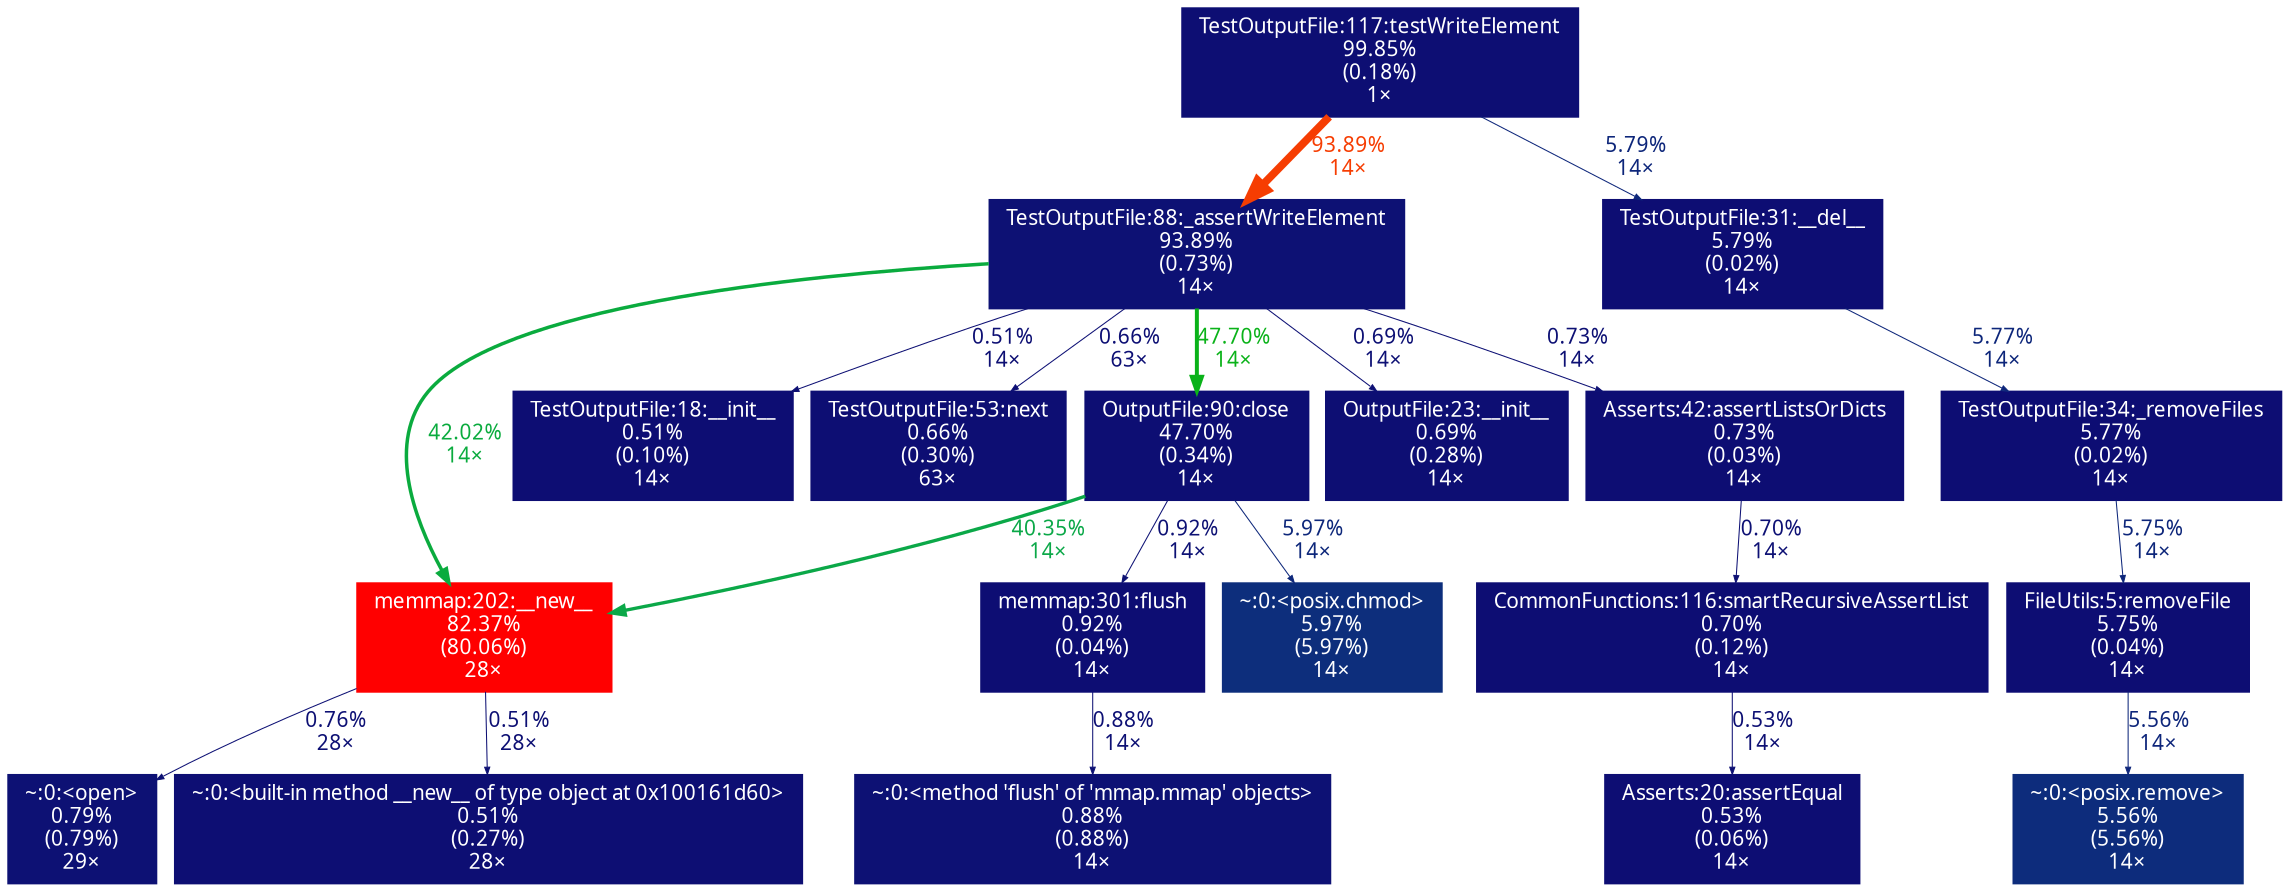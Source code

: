 digraph {
	graph [fontname=vera, nodesep=0.125, ranksep=0.25];
	node [fontcolor=white, fontname=vera, height=0, shape=box, style=filled, width=0];
	edge [fontname=vera];
	3 [color="#ff0000", fontcolor="#ffffff", fontsize="10.00", label="memmap:202:__new__\n82.37%\n(80.06%)\n28×", tooltip="/Users/sveinugu/miniconda2/lib/python2.7/site-packages/numpy/core/memmap.py"];
	3 -> 34 [arrowsize="0.35", color="#0d1074", fontcolor="#0d1074", fontsize="10.00", label="0.76%\n28×", labeldistance="0.50", penwidth="0.50"];
	3 -> 62 [arrowsize="0.35", color="#0d0f73", fontcolor="#0d0f73", fontsize="10.00", label="0.51%\n28×", labeldistance="0.50", penwidth="0.50"];
	4 [color="#0d0d73", fontcolor="#ffffff", fontsize="10.00", label="FileUtils:5:removeFile\n5.75%\n(0.04%)\n14×", tooltip="/Users/sveinugu/PycharmProjects/gtrackcore/gtrackcore/test/common/FileUtils.py"];
	4 -> 106 [arrowsize="0.35", color="#0d257a", fontcolor="#0d257a", fontsize="10.00", label="5.56%\n14×", labeldistance="0.50", penwidth="0.50"];
	5 [color="#0d0d73", fontcolor="#ffffff", fontsize="10.00", label="TestOutputFile:34:_removeFiles\n5.77%\n(0.02%)\n14×", tooltip="/Users/sveinugu/PycharmProjects/gtrackcore/gtrackcore/test/memmap/TestOutputFile.py"];
	5 -> 4 [arrowsize="0.35", color="#0d267a", fontcolor="#0d267a", fontsize="10.00", label="5.75%\n14×", labeldistance="0.50", penwidth="0.50"];
	15 [color="#0d0d73", fontcolor="#ffffff", fontsize="10.00", label="TestOutputFile:18:__init__\n0.51%\n(0.10%)\n14×", tooltip="/Users/sveinugu/PycharmProjects/gtrackcore/gtrackcore/test/memmap/TestOutputFile.py"];
	16 [color="#0d0d73", fontcolor="#ffffff", fontsize="10.00", label="Asserts:20:assertEqual\n0.53%\n(0.06%)\n14×", tooltip="/Users/sveinugu/PycharmProjects/gtrackcore/gtrackcore/test/common/Asserts.py"];
	17 [color="#0d0d73", fontcolor="#ffffff", fontsize="10.00", label="CommonFunctions:116:smartRecursiveAssertList\n0.70%\n(0.12%)\n14×", tooltip="/Users/sveinugu/PycharmProjects/gtrackcore/gtrackcore/util/CommonFunctions.py"];
	17 -> 16 [arrowsize="0.35", color="#0d0f73", fontcolor="#0d0f73", fontsize="10.00", label="0.53%\n14×", labeldistance="0.50", penwidth="0.50"];
	28 [color="#0d0e73", fontcolor="#ffffff", fontsize="10.00", label="TestOutputFile:53:next\n0.66%\n(0.30%)\n63×", tooltip="/Users/sveinugu/PycharmProjects/gtrackcore/gtrackcore/test/memmap/TestOutputFile.py"];
	34 [color="#0d1174", fontcolor="#ffffff", fontsize="10.00", label="~:0:<open>\n0.79%\n(0.79%)\n29×", tooltip="~"];
	39 [color="#0d0e73", fontcolor="#ffffff", fontsize="10.00", label="OutputFile:90:close\n47.70%\n(0.34%)\n14×", tooltip="/Users/sveinugu/PycharmProjects/gtrackcore/gtrackcore/preprocess/memmap/OutputFile.py"];
	39 -> 3 [arrowsize="0.64", color="#0ba848", fontcolor="#0ba848", fontsize="10.00", label="40.35%\n14×", labeldistance="1.61", penwidth="1.61"];
	39 -> 51 [arrowsize="0.35", color="#0d1174", fontcolor="#0d1174", fontsize="10.00", label="0.92%\n14×", labeldistance="0.50", penwidth="0.50"];
	39 -> 53 [arrowsize="0.35", color="#0d277a", fontcolor="#0d277a", fontsize="10.00", label="5.97%\n14×", labeldistance="0.50", penwidth="0.50"];
	40 [color="#0d1174", fontcolor="#ffffff", fontsize="10.00", label="TestOutputFile:88:_assertWriteElement\n93.89%\n(0.73%)\n14×", tooltip="/Users/sveinugu/PycharmProjects/gtrackcore/gtrackcore/test/memmap/TestOutputFile.py"];
	40 -> 3 [arrowsize="0.65", color="#0aab3e", fontcolor="#0aab3e", fontsize="10.00", label="42.02%\n14×", labeldistance="1.68", penwidth="1.68"];
	40 -> 15 [arrowsize="0.35", color="#0d0f73", fontcolor="#0d0f73", fontsize="10.00", label="0.51%\n14×", labeldistance="0.50", penwidth="0.50"];
	40 -> 28 [arrowsize="0.35", color="#0d0f74", fontcolor="#0d0f74", fontsize="10.00", label="0.66%\n63×", labeldistance="0.50", penwidth="0.50"];
	40 -> 39 [arrowsize="0.69", color="#0ab219", fontcolor="#0ab219", fontsize="10.00", label="47.70%\n14×", labeldistance="1.91", penwidth="1.91"];
	40 -> 44 [arrowsize="0.35", color="#0d1074", fontcolor="#0d1074", fontsize="10.00", label="0.69%\n14×", labeldistance="0.50", penwidth="0.50"];
	40 -> 114 [arrowsize="0.35", color="#0d1074", fontcolor="#0d1074", fontsize="10.00", label="0.73%\n14×", labeldistance="0.50", penwidth="0.50"];
	43 [color="#0d0e73", fontcolor="#ffffff", fontsize="10.00", label="TestOutputFile:117:testWriteElement\n99.85%\n(0.18%)\n1×", tooltip="/Users/sveinugu/PycharmProjects/gtrackcore/gtrackcore/test/memmap/TestOutputFile.py"];
	43 -> 40 [arrowsize="0.97", color="#f63d02", fontcolor="#f63d02", fontsize="10.00", label="93.89%\n14×", labeldistance="3.76", penwidth="3.76"];
	43 -> 69 [arrowsize="0.35", color="#0d267a", fontcolor="#0d267a", fontsize="10.00", label="5.79%\n14×", labeldistance="0.50", penwidth="0.50"];
	44 [color="#0d0e73", fontcolor="#ffffff", fontsize="10.00", label="OutputFile:23:__init__\n0.69%\n(0.28%)\n14×", tooltip="/Users/sveinugu/PycharmProjects/gtrackcore/gtrackcore/preprocess/memmap/OutputFile.py"];
	51 [color="#0d0d73", fontcolor="#ffffff", fontsize="10.00", label="memmap:301:flush\n0.92%\n(0.04%)\n14×", tooltip="/Users/sveinugu/miniconda2/lib/python2.7/site-packages/numpy/core/memmap.py"];
	51 -> 90 [arrowsize="0.35", color="#0d1074", fontcolor="#0d1074", fontsize="10.00", label="0.88%\n14×", labeldistance="0.50", penwidth="0.50"];
	53 [color="#0d2e7c", fontcolor="#ffffff", fontsize="10.00", label="~:0:<posix.chmod>\n5.97%\n(5.97%)\n14×", tooltip="~"];
	62 [color="#0d0e73", fontcolor="#ffffff", fontsize="10.00", label="~:0:<built-in method __new__ of type object at 0x100161d60>\n0.51%\n(0.27%)\n28×", tooltip="~"];
	69 [color="#0d0d73", fontcolor="#ffffff", fontsize="10.00", label="TestOutputFile:31:__del__\n5.79%\n(0.02%)\n14×", tooltip="/Users/sveinugu/PycharmProjects/gtrackcore/gtrackcore/test/memmap/TestOutputFile.py"];
	69 -> 5 [arrowsize="0.35", color="#0d267a", fontcolor="#0d267a", fontsize="10.00", label="5.77%\n14×", labeldistance="0.50", penwidth="0.50"];
	90 [color="#0d1174", fontcolor="#ffffff", fontsize="10.00", label="~:0:<method 'flush' of 'mmap.mmap' objects>\n0.88%\n(0.88%)\n14×", tooltip="~"];
	106 [color="#0d2c7c", fontcolor="#ffffff", fontsize="10.00", label="~:0:<posix.remove>\n5.56%\n(5.56%)\n14×", tooltip="~"];
	114 [color="#0d0d73", fontcolor="#ffffff", fontsize="10.00", label="Asserts:42:assertListsOrDicts\n0.73%\n(0.03%)\n14×", tooltip="/Users/sveinugu/PycharmProjects/gtrackcore/gtrackcore/test/common/Asserts.py"];
	114 -> 17 [arrowsize="0.35", color="#0d1074", fontcolor="#0d1074", fontsize="10.00", label="0.70%\n14×", labeldistance="0.50", penwidth="0.50"];
}
